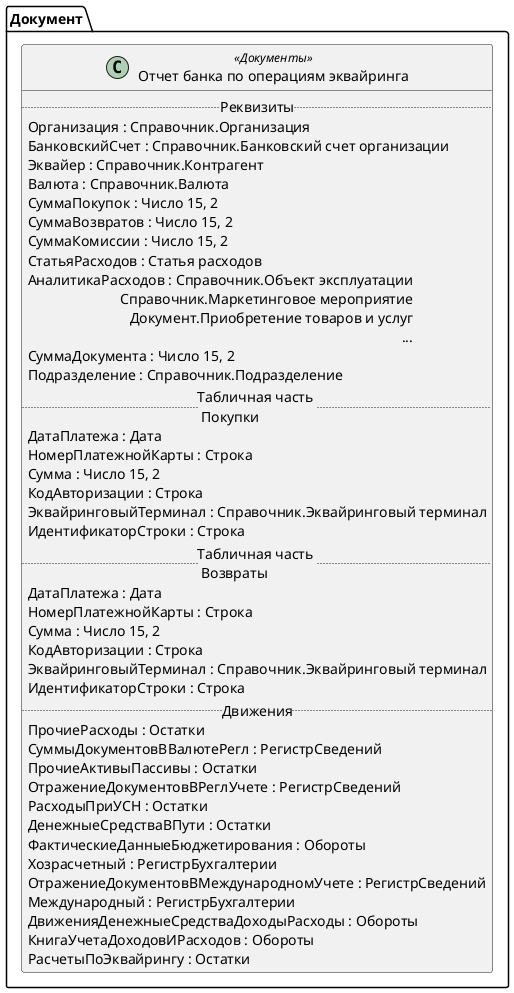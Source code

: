 ﻿@startuml ОтчетБанкаПоОперациямЭквайринга
'!include templates.wsd
'..\include templates.wsd
class Документ.ОтчетБанкаПоОперациямЭквайринга as "Отчет банка по операциям эквайринга" <<Документы>>
{
..Реквизиты..
Организация : Справочник.Организация
БанковскийСчет : Справочник.Банковский счет организации
Эквайер : Справочник.Контрагент
Валюта : Справочник.Валюта
СуммаПокупок : Число 15, 2
СуммаВозвратов : Число 15, 2
СуммаКомиссии : Число 15, 2
СтатьяРасходов : Статья расходов
АналитикаРасходов : Справочник.Объект эксплуатации\rСправочник.Маркетинговое мероприятие\rДокумент.Приобретение товаров и услуг\r...
СуммаДокумента : Число 15, 2
Подразделение : Справочник.Подразделение
..Табличная часть \n Покупки..
ДатаПлатежа : Дата
НомерПлатежнойКарты : Строка
Сумма : Число 15, 2
КодАвторизации : Строка
ЭквайринговыйТерминал : Справочник.Эквайринговый терминал
ИдентификаторСтроки : Строка
..Табличная часть \n Возвраты..
ДатаПлатежа : Дата
НомерПлатежнойКарты : Строка
Сумма : Число 15, 2
КодАвторизации : Строка
ЭквайринговыйТерминал : Справочник.Эквайринговый терминал
ИдентификаторСтроки : Строка
..Движения..
ПрочиеРасходы : Остатки
СуммыДокументовВВалютеРегл : РегистрСведений
ПрочиеАктивыПассивы : Остатки
ОтражениеДокументовВРеглУчете : РегистрСведений
РасходыПриУСН : Остатки
ДенежныеСредстваВПути : Остатки
ФактическиеДанныеБюджетирования : Обороты
Хозрасчетный : РегистрБухгалтерии
ОтражениеДокументовВМеждународномУчете : РегистрСведений
Международный : РегистрБухгалтерии
ДвиженияДенежныеСредстваДоходыРасходы : Обороты
КнигаУчетаДоходовИРасходов : Обороты
РасчетыПоЭквайрингу : Остатки
}
@enduml
